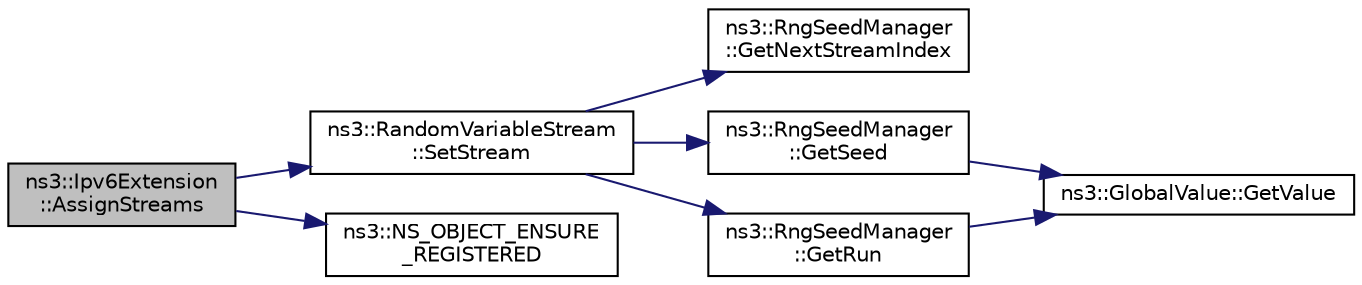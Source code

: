 digraph "ns3::Ipv6Extension::AssignStreams"
{
  edge [fontname="Helvetica",fontsize="10",labelfontname="Helvetica",labelfontsize="10"];
  node [fontname="Helvetica",fontsize="10",shape=record];
  rankdir="LR";
  Node1 [label="ns3::Ipv6Extension\l::AssignStreams",height=0.2,width=0.4,color="black", fillcolor="grey75", style="filled", fontcolor="black"];
  Node1 -> Node2 [color="midnightblue",fontsize="10",style="solid"];
  Node2 [label="ns3::RandomVariableStream\l::SetStream",height=0.2,width=0.4,color="black", fillcolor="white", style="filled",URL="$dc/daa/classns3_1_1RandomVariableStream.html#add11aaf975607746b7e271d300659a94",tooltip="Specifies the stream number for this RNG stream. "];
  Node2 -> Node3 [color="midnightblue",fontsize="10",style="solid"];
  Node3 [label="ns3::RngSeedManager\l::GetNextStreamIndex",height=0.2,width=0.4,color="black", fillcolor="white", style="filled",URL="$d2/d74/classns3_1_1RngSeedManager.html#ac109366285260eb4c1e124862d2fd4ad"];
  Node2 -> Node4 [color="midnightblue",fontsize="10",style="solid"];
  Node4 [label="ns3::RngSeedManager\l::GetSeed",height=0.2,width=0.4,color="black", fillcolor="white", style="filled",URL="$d2/d74/classns3_1_1RngSeedManager.html#a09f2d185f02aac599cd5a244c4b73ba5",tooltip="Get the current seed value which will be used by all subsequently instantiated RandomVariableStream o..."];
  Node4 -> Node5 [color="midnightblue",fontsize="10",style="solid"];
  Node5 [label="ns3::GlobalValue::GetValue",height=0.2,width=0.4,color="black", fillcolor="white", style="filled",URL="$dc/d02/classns3_1_1GlobalValue.html#aa33773cb952ba3c285a03ae2c4769b84"];
  Node2 -> Node6 [color="midnightblue",fontsize="10",style="solid"];
  Node6 [label="ns3::RngSeedManager\l::GetRun",height=0.2,width=0.4,color="black", fillcolor="white", style="filled",URL="$d2/d74/classns3_1_1RngSeedManager.html#afaf1b845d2523df05ca341a930de24b3",tooltip="Get the current run number. "];
  Node6 -> Node5 [color="midnightblue",fontsize="10",style="solid"];
  Node1 -> Node7 [color="midnightblue",fontsize="10",style="solid"];
  Node7 [label="ns3::NS_OBJECT_ENSURE\l_REGISTERED",height=0.2,width=0.4,color="black", fillcolor="white", style="filled",URL="$d7/d2e/namespacens3.html#ac633cbd86ee5879afd4312a843a9ff8c"];
}
